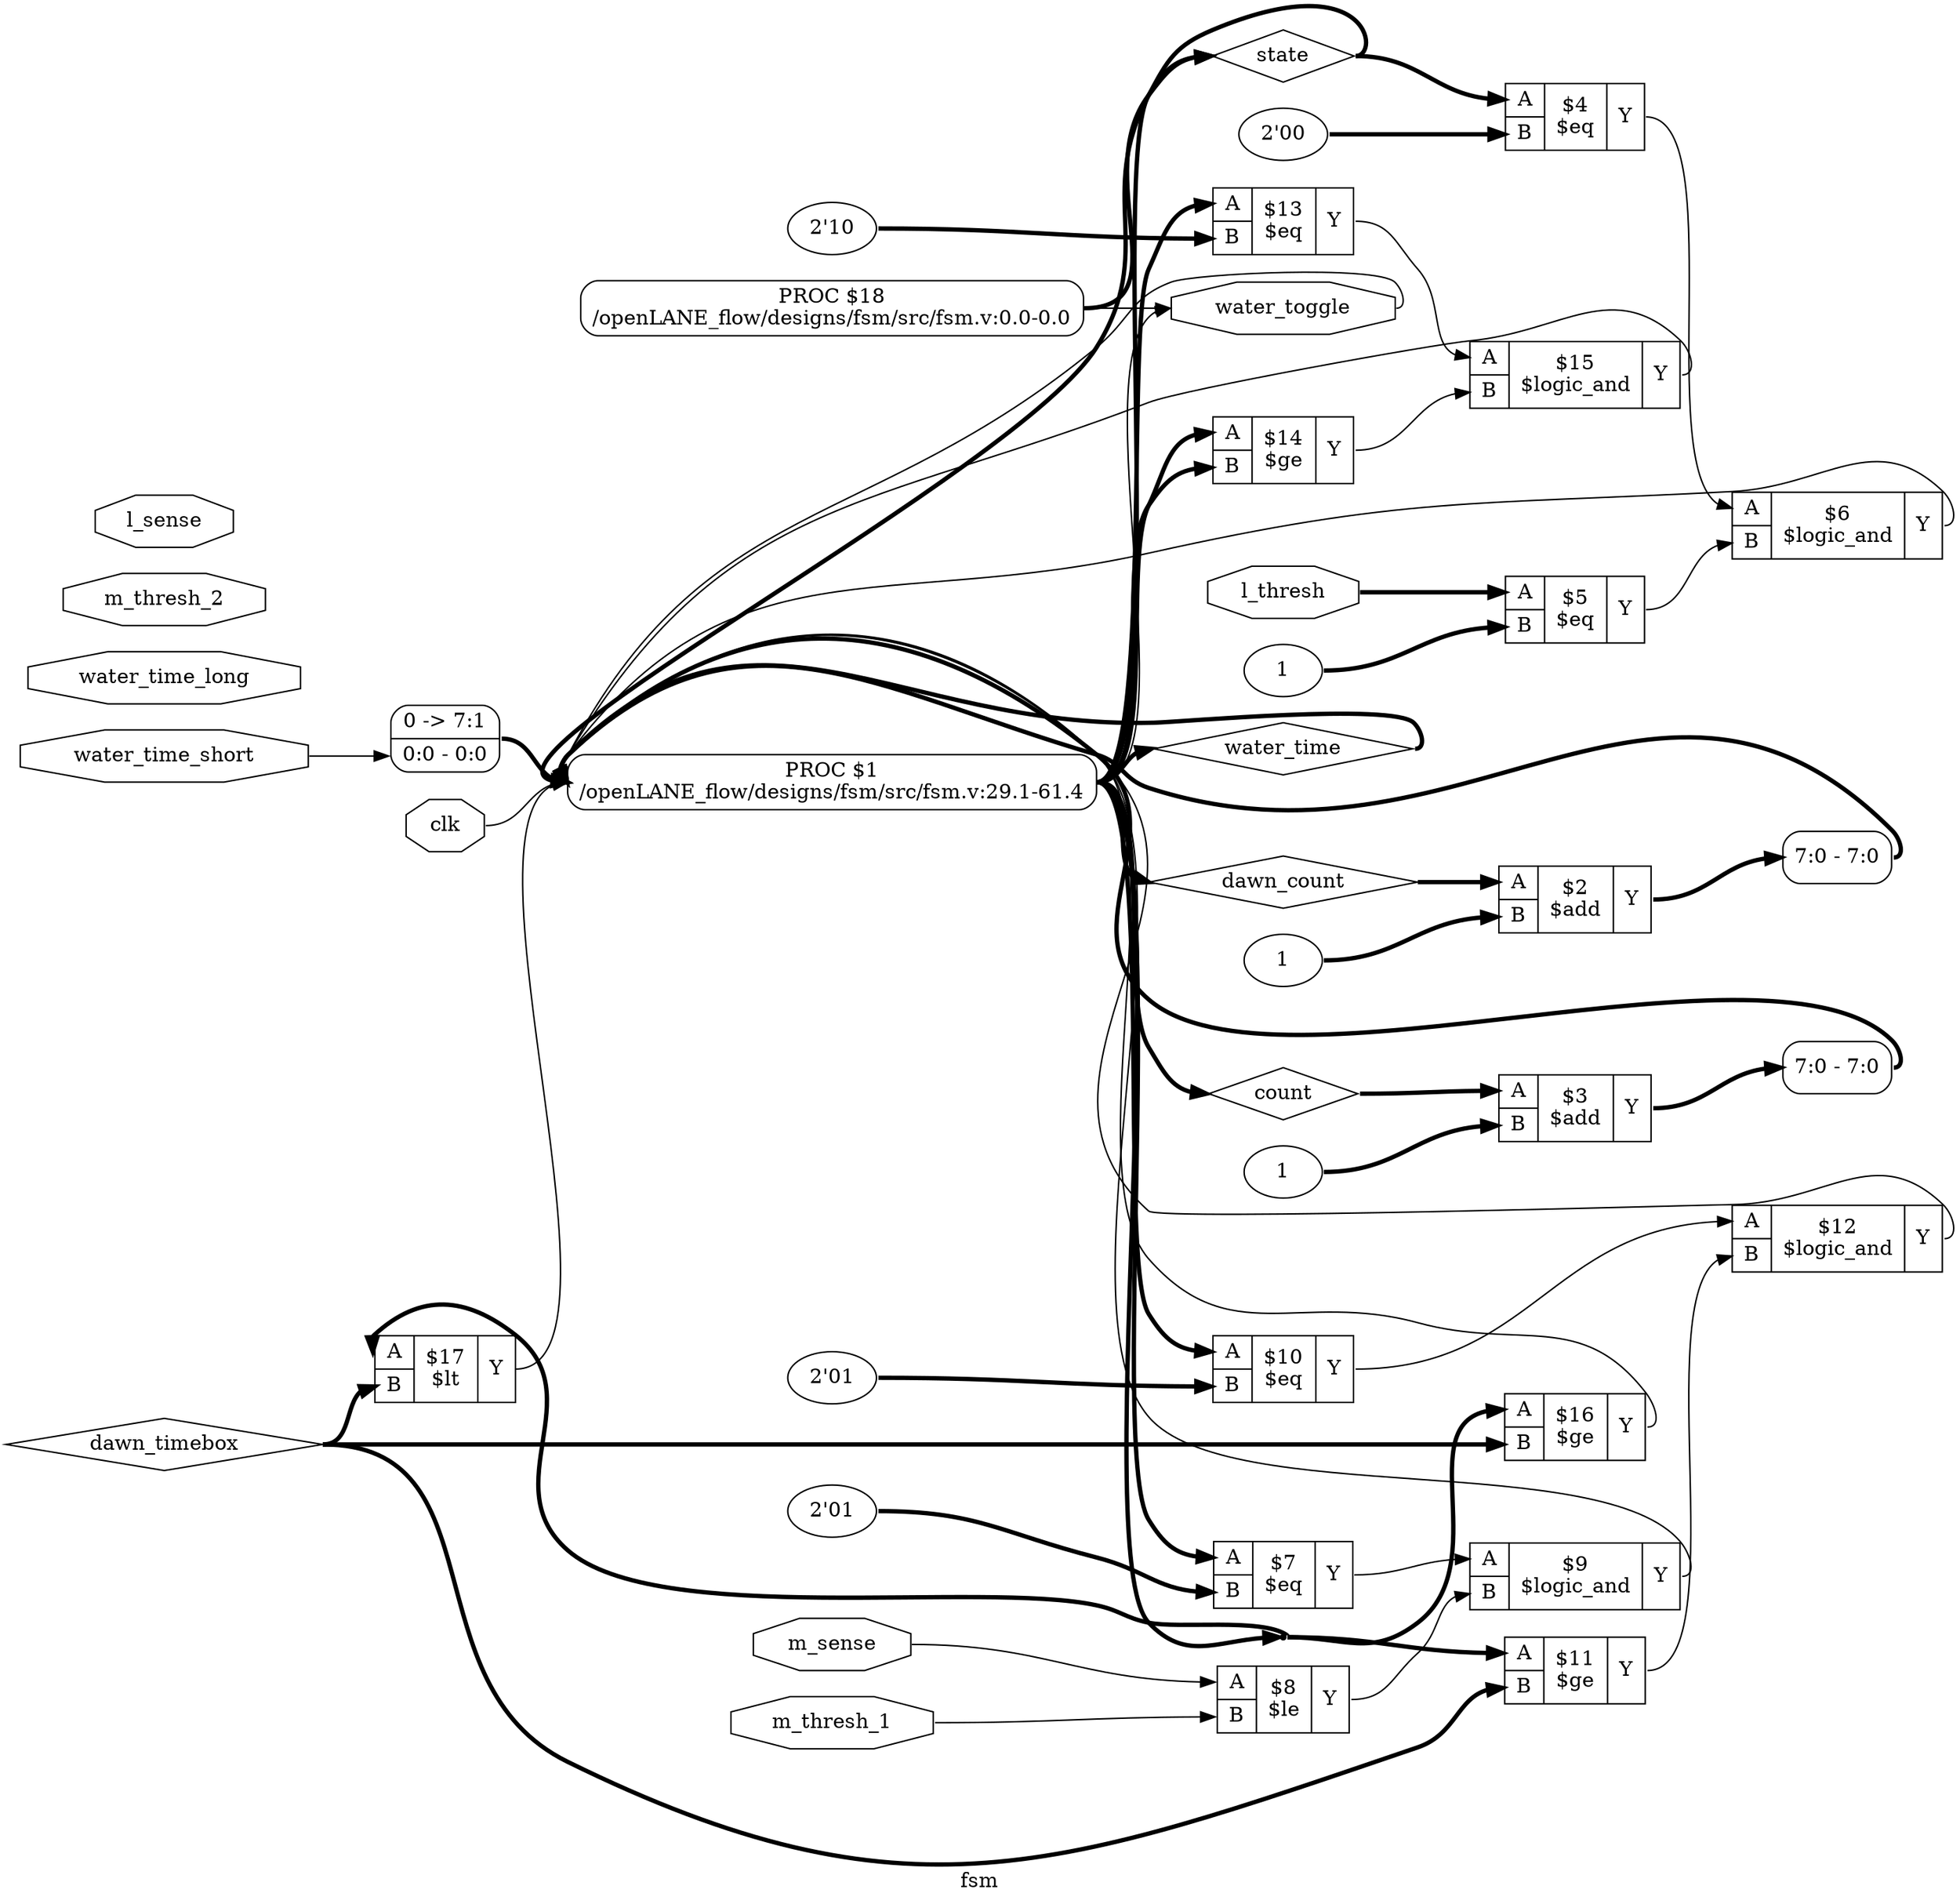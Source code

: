 digraph "fsm" {
label="fsm";
rankdir="LR";
remincross=true;
n36 [ shape=diamond, label="dawn_timebox", color="black", fontcolor="black" ];
n37 [ shape=diamond, label="dawn_count", color="black", fontcolor="black" ];
n38 [ shape=diamond, label="count", color="black", fontcolor="black" ];
n39 [ shape=diamond, label="water_time", color="black", fontcolor="black" ];
n40 [ shape=diamond, label="state", color="black", fontcolor="black" ];
n41 [ shape=octagon, label="water_toggle", color="black", fontcolor="black" ];
n42 [ shape=octagon, label="clk", color="black", fontcolor="black" ];
n43 [ shape=octagon, label="water_time_long", color="black", fontcolor="black" ];
n44 [ shape=octagon, label="water_time_short", color="black", fontcolor="black" ];
n45 [ shape=octagon, label="l_thresh", color="black", fontcolor="black" ];
n46 [ shape=octagon, label="m_thresh_2", color="black", fontcolor="black" ];
n47 [ shape=octagon, label="m_thresh_1", color="black", fontcolor="black" ];
n48 [ shape=octagon, label="l_sense", color="black", fontcolor="black" ];
n49 [ shape=octagon, label="m_sense", color="black", fontcolor="black" ];
c53 [ shape=record, label="{{<p50> A|<p51> B}|$17\n$lt|{<p52> Y}}" ];
c54 [ shape=record, label="{{<p50> A|<p51> B}|$16\n$ge|{<p52> Y}}" ];
c55 [ shape=record, label="{{<p50> A|<p51> B}|$15\n$logic_and|{<p52> Y}}" ];
c56 [ shape=record, label="{{<p50> A|<p51> B}|$14\n$ge|{<p52> Y}}" ];
v0 [ label="2'10" ];
c57 [ shape=record, label="{{<p50> A|<p51> B}|$13\n$eq|{<p52> Y}}" ];
c58 [ shape=record, label="{{<p50> A|<p51> B}|$12\n$logic_and|{<p52> Y}}" ];
c59 [ shape=record, label="{{<p50> A|<p51> B}|$11\n$ge|{<p52> Y}}" ];
v1 [ label="2'01" ];
c60 [ shape=record, label="{{<p50> A|<p51> B}|$10\n$eq|{<p52> Y}}" ];
c61 [ shape=record, label="{{<p50> A|<p51> B}|$9\n$logic_and|{<p52> Y}}" ];
c62 [ shape=record, label="{{<p50> A|<p51> B}|$8\n$le|{<p52> Y}}" ];
v2 [ label="2'01" ];
c63 [ shape=record, label="{{<p50> A|<p51> B}|$7\n$eq|{<p52> Y}}" ];
c64 [ shape=record, label="{{<p50> A|<p51> B}|$6\n$logic_and|{<p52> Y}}" ];
v3 [ label="1" ];
c65 [ shape=record, label="{{<p50> A|<p51> B}|$5\n$eq|{<p52> Y}}" ];
v4 [ label="2'00" ];
c66 [ shape=record, label="{{<p50> A|<p51> B}|$4\n$eq|{<p52> Y}}" ];
v5 [ label="1" ];
c67 [ shape=record, label="{{<p50> A|<p51> B}|$3\n$add|{<p52> Y}}" ];
v6 [ label="1" ];
c68 [ shape=record, label="{{<p50> A|<p51> B}|$2\n$add|{<p52> Y}}" ];
p7 [shape=box, style=rounded, label="PROC $18\n/openLANE_flow/designs/fsm/src/fsm.v:0.0-0.0"];
x9 [ shape=record, style=rounded, label="<s0> 7:0 - 7:0 " ];
x10 [ shape=record, style=rounded, label="<s0> 7:0 - 7:0 " ];
x11 [ shape=record, style=rounded, label="0 -&gt; 7:1 |<s0> 0:0 - 0:0 " ];
p8 [shape=box, style=rounded, label="PROC $1\n/openLANE_flow/designs/fsm/src/fsm.v:29.1-61.4"];
c57:p52:e -> c55:p50:w [color="black", label=""];
p8:e -> c57:p50:w [color="black", style="setlinewidth(3)", label=""];
c58:p52:e -> p8:w [color="black", label=""];
c59:p52:e -> c58:p51:w [color="black", label=""];
c60:p52:e -> c58:p50:w [color="black", label=""];
p8:e -> c56:p50:w [color="black", style="setlinewidth(3)", label=""];
p8:e -> c56:p51:w [color="black", style="setlinewidth(3)", label=""];
p8:e -> c60:p50:w [color="black", style="setlinewidth(3)", label=""];
c61:p52:e -> p8:w [color="black", label=""];
c62:p52:e -> c61:p51:w [color="black", label=""];
c63:p52:e -> c61:p50:w [color="black", label=""];
n23 [ shape=point ];
p8:e -> n23:w [color="black", style="setlinewidth(3)", label=""];
n23:e -> c53:p50:w [color="black", style="setlinewidth(3)", label=""];
n23:e -> c54:p50:w [color="black", style="setlinewidth(3)", label=""];
n23:e -> c59:p50:w [color="black", style="setlinewidth(3)", label=""];
p8:e -> c63:p50:w [color="black", style="setlinewidth(3)", label=""];
c64:p52:e -> p8:w [color="black", label=""];
c65:p52:e -> c64:p51:w [color="black", label=""];
c66:p52:e -> c64:p50:w [color="black", label=""];
c67:p52:e -> x9:s0:w [color="black", style="setlinewidth(3)", label=""];
c68:p52:e -> x10:s0:w [color="black", style="setlinewidth(3)", label=""];
n36:e -> c53:p51:w [color="black", style="setlinewidth(3)", label=""];
n36:e -> c54:p51:w [color="black", style="setlinewidth(3)", label=""];
n36:e -> c59:p51:w [color="black", style="setlinewidth(3)", label=""];
p8:e -> n37:w [color="black", style="setlinewidth(3)", label=""];
n37:e -> c68:p50:w [color="black", style="setlinewidth(3)", label=""];
p8:e -> n38:w [color="black", style="setlinewidth(3)", label=""];
n38:e -> c67:p50:w [color="black", style="setlinewidth(3)", label=""];
p8:e -> n39:w [color="black", style="setlinewidth(3)", label=""];
n39:e -> p8:w [color="black", style="setlinewidth(3)", label=""];
c53:p52:e -> p8:w [color="black", label=""];
p7:e -> n40:w [color="black", style="setlinewidth(3)", label=""];
p8:e -> n40:w [color="black", style="setlinewidth(3)", label=""];
n40:e -> c66:p50:w [color="black", style="setlinewidth(3)", label=""];
n40:e -> p8:w [color="black", style="setlinewidth(3)", label=""];
p7:e -> n41:w [color="black", label=""];
p8:e -> n41:w [color="black", label=""];
n41:e -> p8:w [color="black", label=""];
n42:e -> p8:w [color="black", label=""];
n44:e -> x11:s0:w [color="black", label=""];
n45:e -> c65:p50:w [color="black", style="setlinewidth(3)", label=""];
n47:e -> c62:p51:w [color="black", label=""];
n49:e -> c62:p50:w [color="black", label=""];
c54:p52:e -> p8:w [color="black", label=""];
c55:p52:e -> p8:w [color="black", label=""];
c56:p52:e -> c55:p51:w [color="black", label=""];
v0:e -> c57:p51:w [color="black", style="setlinewidth(3)", label=""];
v1:e -> c60:p51:w [color="black", style="setlinewidth(3)", label=""];
v2:e -> c63:p51:w [color="black", style="setlinewidth(3)", label=""];
v3:e -> c65:p51:w [color="black", style="setlinewidth(3)", label=""];
v4:e -> c66:p51:w [color="black", style="setlinewidth(3)", label=""];
v5:e -> c67:p51:w [color="black", style="setlinewidth(3)", label=""];
v6:e -> c68:p51:w [color="black", style="setlinewidth(3)", label=""];
x10:e -> p8:w [color="black", style="setlinewidth(3)", label=""];
x11:e -> p8:w [color="black", style="setlinewidth(3)", label=""];
x9:e -> p8:w [color="black", style="setlinewidth(3)", label=""];
}
